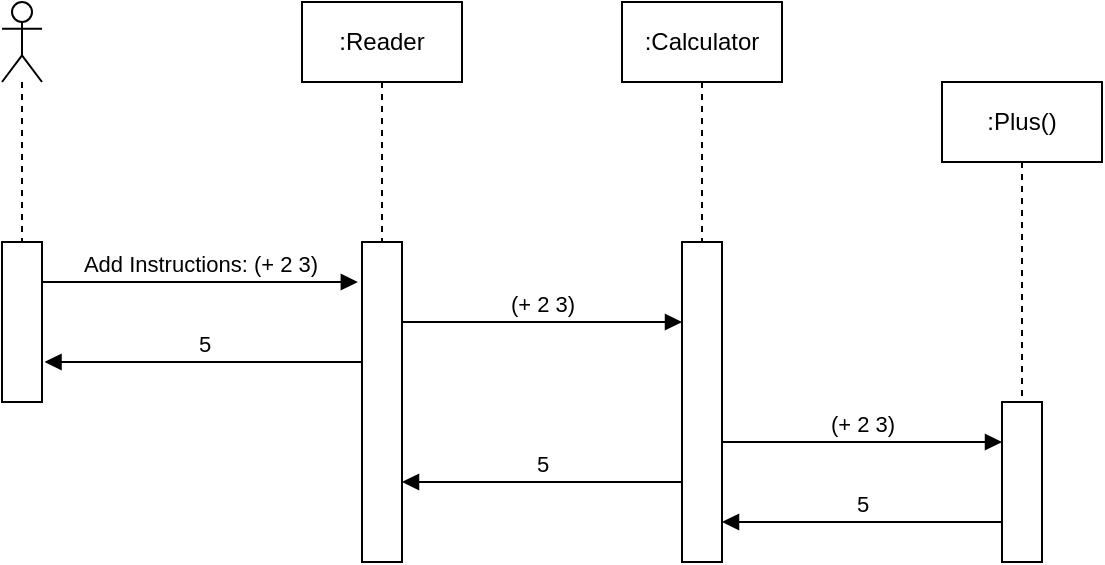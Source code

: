 <mxfile version="17.2.4" type="github">
  <diagram id="RAr_b3olhJMqBz3pN34O" name="Page-1">
    <mxGraphModel dx="1385" dy="655" grid="1" gridSize="10" guides="1" tooltips="1" connect="1" arrows="1" fold="1" page="1" pageScale="1" pageWidth="850" pageHeight="1100" math="0" shadow="0">
      <root>
        <mxCell id="0" />
        <mxCell id="1" parent="0" />
        <mxCell id="61tEK-UeMne0tNiwPqiA-2" value="" style="html=1;points=[];perimeter=orthogonalPerimeter;" vertex="1" parent="1">
          <mxGeometry x="130" y="200" width="20" height="80" as="geometry" />
        </mxCell>
        <mxCell id="61tEK-UeMne0tNiwPqiA-3" value=":Reader" style="shape=umlLifeline;perimeter=lifelinePerimeter;whiteSpace=wrap;html=1;container=1;collapsible=0;recursiveResize=0;outlineConnect=0;" vertex="1" parent="1">
          <mxGeometry x="280" y="80" width="80" height="120" as="geometry" />
        </mxCell>
        <mxCell id="61tEK-UeMne0tNiwPqiA-4" value="" style="shape=umlLifeline;participant=umlActor;perimeter=lifelinePerimeter;whiteSpace=wrap;html=1;container=1;collapsible=0;recursiveResize=0;verticalAlign=top;spacingTop=36;outlineConnect=0;" vertex="1" parent="1">
          <mxGeometry x="130" y="80" width="20" height="120" as="geometry" />
        </mxCell>
        <mxCell id="61tEK-UeMne0tNiwPqiA-5" value="" style="html=1;points=[];perimeter=orthogonalPerimeter;" vertex="1" parent="1">
          <mxGeometry x="310" y="200" width="20" height="160" as="geometry" />
        </mxCell>
        <mxCell id="61tEK-UeMne0tNiwPqiA-8" value=":Calculator" style="shape=umlLifeline;perimeter=lifelinePerimeter;whiteSpace=wrap;html=1;container=1;collapsible=0;recursiveResize=0;outlineConnect=0;" vertex="1" parent="1">
          <mxGeometry x="440" y="80" width="80" height="120" as="geometry" />
        </mxCell>
        <mxCell id="61tEK-UeMne0tNiwPqiA-9" value="" style="html=1;points=[];perimeter=orthogonalPerimeter;" vertex="1" parent="1">
          <mxGeometry x="470" y="200" width="20" height="160" as="geometry" />
        </mxCell>
        <mxCell id="61tEK-UeMne0tNiwPqiA-10" value=":Plus()" style="shape=umlLifeline;perimeter=lifelinePerimeter;whiteSpace=wrap;html=1;container=1;collapsible=0;recursiveResize=0;outlineConnect=0;" vertex="1" parent="1">
          <mxGeometry x="600" y="120" width="80" height="160" as="geometry" />
        </mxCell>
        <mxCell id="61tEK-UeMne0tNiwPqiA-11" value="" style="html=1;points=[];perimeter=orthogonalPerimeter;" vertex="1" parent="1">
          <mxGeometry x="630" y="280" width="20" height="80" as="geometry" />
        </mxCell>
        <mxCell id="61tEK-UeMne0tNiwPqiA-12" value="(+ 2 3)" style="html=1;verticalAlign=bottom;endArrow=block;rounded=0;" edge="1" parent="1" target="61tEK-UeMne0tNiwPqiA-9">
          <mxGeometry width="80" relative="1" as="geometry">
            <mxPoint x="330" y="240" as="sourcePoint" />
            <mxPoint x="430" y="240" as="targetPoint" />
          </mxGeometry>
        </mxCell>
        <mxCell id="61tEK-UeMne0tNiwPqiA-13" value="(+ 2 3)" style="html=1;verticalAlign=bottom;endArrow=block;rounded=0;" edge="1" parent="1">
          <mxGeometry width="80" relative="1" as="geometry">
            <mxPoint x="490" y="300" as="sourcePoint" />
            <mxPoint x="630" y="300" as="targetPoint" />
          </mxGeometry>
        </mxCell>
        <mxCell id="61tEK-UeMne0tNiwPqiA-14" value="5" style="html=1;verticalAlign=bottom;endArrow=block;rounded=0;" edge="1" parent="1" target="61tEK-UeMne0tNiwPqiA-9">
          <mxGeometry width="80" relative="1" as="geometry">
            <mxPoint x="630" y="340" as="sourcePoint" />
            <mxPoint x="640" y="270" as="targetPoint" />
          </mxGeometry>
        </mxCell>
        <mxCell id="61tEK-UeMne0tNiwPqiA-15" value="5" style="html=1;verticalAlign=bottom;endArrow=block;rounded=0;" edge="1" parent="1">
          <mxGeometry width="80" relative="1" as="geometry">
            <mxPoint x="470" y="320" as="sourcePoint" />
            <mxPoint x="330" y="320" as="targetPoint" />
          </mxGeometry>
        </mxCell>
        <mxCell id="61tEK-UeMne0tNiwPqiA-16" value="5" style="html=1;verticalAlign=bottom;endArrow=block;rounded=0;entryX=1.063;entryY=0.75;entryDx=0;entryDy=0;entryPerimeter=0;" edge="1" parent="1" target="61tEK-UeMne0tNiwPqiA-2">
          <mxGeometry width="80" relative="1" as="geometry">
            <mxPoint x="310" y="260" as="sourcePoint" />
            <mxPoint x="180" y="260" as="targetPoint" />
          </mxGeometry>
        </mxCell>
        <mxCell id="61tEK-UeMne0tNiwPqiA-17" value="Add Instructions: (+ 2 3)" style="html=1;verticalAlign=bottom;endArrow=block;rounded=0;entryX=-0.104;entryY=0.125;entryDx=0;entryDy=0;entryPerimeter=0;" edge="1" parent="1" source="61tEK-UeMne0tNiwPqiA-2" target="61tEK-UeMne0tNiwPqiA-5">
          <mxGeometry width="80" relative="1" as="geometry">
            <mxPoint x="160" y="220" as="sourcePoint" />
            <mxPoint x="290" y="220" as="targetPoint" />
          </mxGeometry>
        </mxCell>
      </root>
    </mxGraphModel>
  </diagram>
</mxfile>
